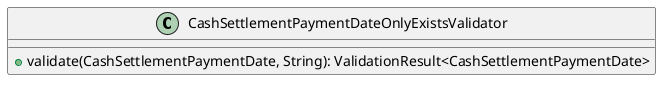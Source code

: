 @startuml

    class CashSettlementPaymentDateOnlyExistsValidator [[CashSettlementPaymentDateOnlyExistsValidator.html]] {
        +validate(CashSettlementPaymentDate, String): ValidationResult<CashSettlementPaymentDate>
    }

@enduml
